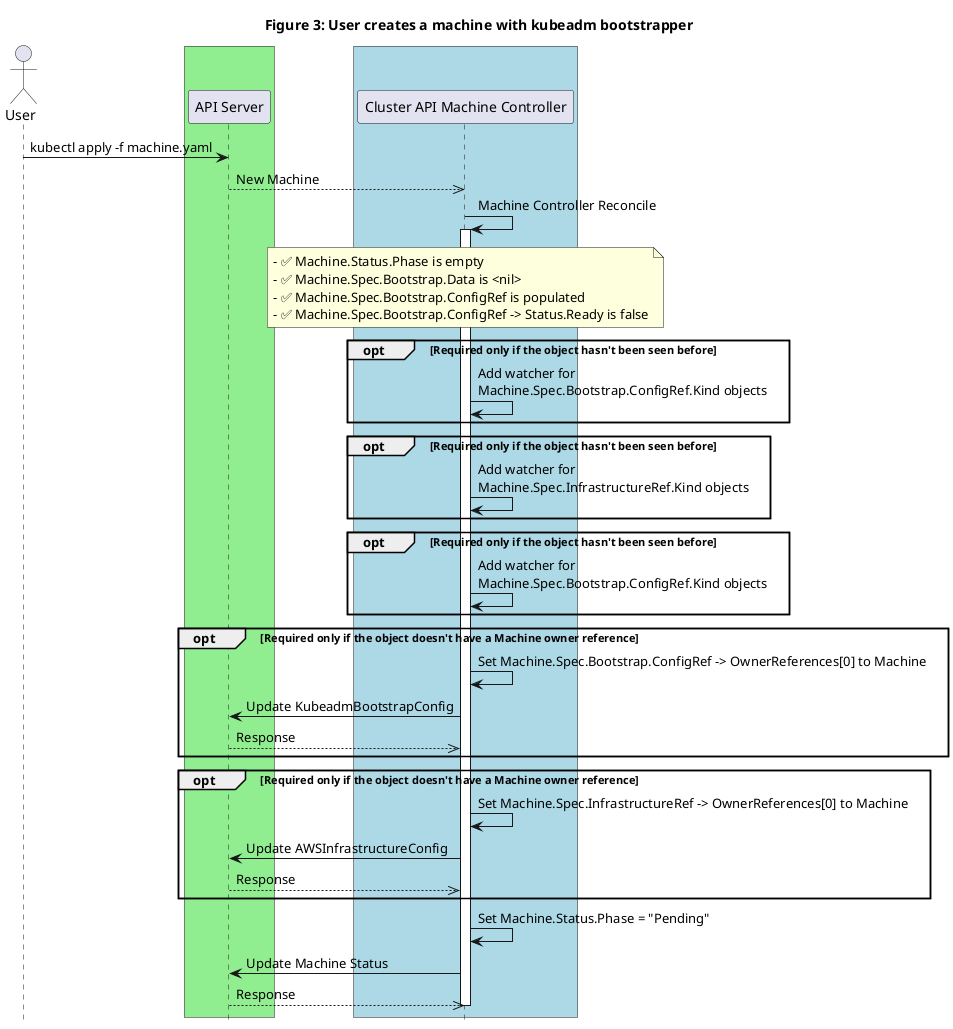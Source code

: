 @startuml
title Figure 3: User creates a machine with kubeadm bootstrapper
actor User

' -- GROUPS START ---

box #lightgreen
participant "API Server"
end box

box #lightblue
participant "Cluster API Machine Controller"
end box

' -- GROUPS END ---

User->"API Server":kubectl apply -f machine.yaml
"API Server"-->>"Cluster API Machine Controller": New Machine

"Cluster API Machine Controller"-> "Cluster API Machine Controller":Machine Controller Reconcile
activate "Cluster API Machine Controller"


note over "Cluster API Machine Controller": - ✅ Machine.Status.Phase is empty\n- ✅ Machine.Spec.Bootstrap.Data is <nil>\n- ✅ Machine.Spec.Bootstrap.ConfigRef is populated\n- ✅ Machine.Spec.Bootstrap.ConfigRef -> Status.Ready is false

opt Required only if the object hasn't been seen before
"Cluster API Machine Controller"-> "Cluster API Machine Controller":Add watcher for \nMachine.Spec.Bootstrap.ConfigRef.Kind objects
end

opt Required only if the object hasn't been seen before
"Cluster API Machine Controller"-> "Cluster API Machine Controller":Add watcher for \nMachine.Spec.InfrastructureRef.Kind objects
end

opt Required only if the object hasn't been seen before
"Cluster API Machine Controller"-> "Cluster API Machine Controller":Add watcher for \nMachine.Spec.Bootstrap.ConfigRef.Kind objects
end

opt Required only if the object doesn't have a Machine owner reference
"Cluster API Machine Controller"-> "Cluster API Machine Controller":Set Machine.Spec.Bootstrap.ConfigRef -> OwnerReferences[0] to Machine
"Cluster API Machine Controller"->"API Server": Update KubeadmBootstrapConfig
"Cluster API Machine Controller"<<--"API Server": Response
end

opt Required only if the object doesn't have a Machine owner reference
"Cluster API Machine Controller"-> "Cluster API Machine Controller":Set Machine.Spec.InfrastructureRef -> OwnerReferences[0] to Machine
"Cluster API Machine Controller"->"API Server": Update AWSInfrastructureConfig
"Cluster API Machine Controller"<<--"API Server": Response
end

"Cluster API Machine Controller"-> "Cluster API Machine Controller":Set Machine.Status.Phase = "Pending"

"Cluster API Machine Controller"->"API Server": Update Machine Status
"Cluster API Machine Controller"<<--"API Server": Response

deactivate "Cluster API Machine Controller"

hide footbox
@enduml
